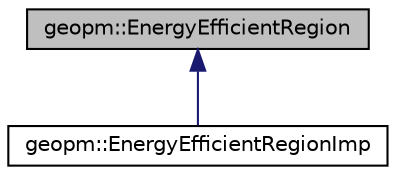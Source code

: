 digraph "geopm::EnergyEfficientRegion"
{
  edge [fontname="Helvetica",fontsize="10",labelfontname="Helvetica",labelfontsize="10"];
  node [fontname="Helvetica",fontsize="10",shape=record];
  Node0 [label="geopm::EnergyEfficientRegion",height=0.2,width=0.4,color="black", fillcolor="grey75", style="filled", fontcolor="black"];
  Node0 -> Node1 [dir="back",color="midnightblue",fontsize="10",style="solid",fontname="Helvetica"];
  Node1 [label="geopm::EnergyEfficientRegionImp",height=0.2,width=0.4,color="black", fillcolor="white", style="filled",URL="$classgeopm_1_1_energy_efficient_region_imp.html"];
}
